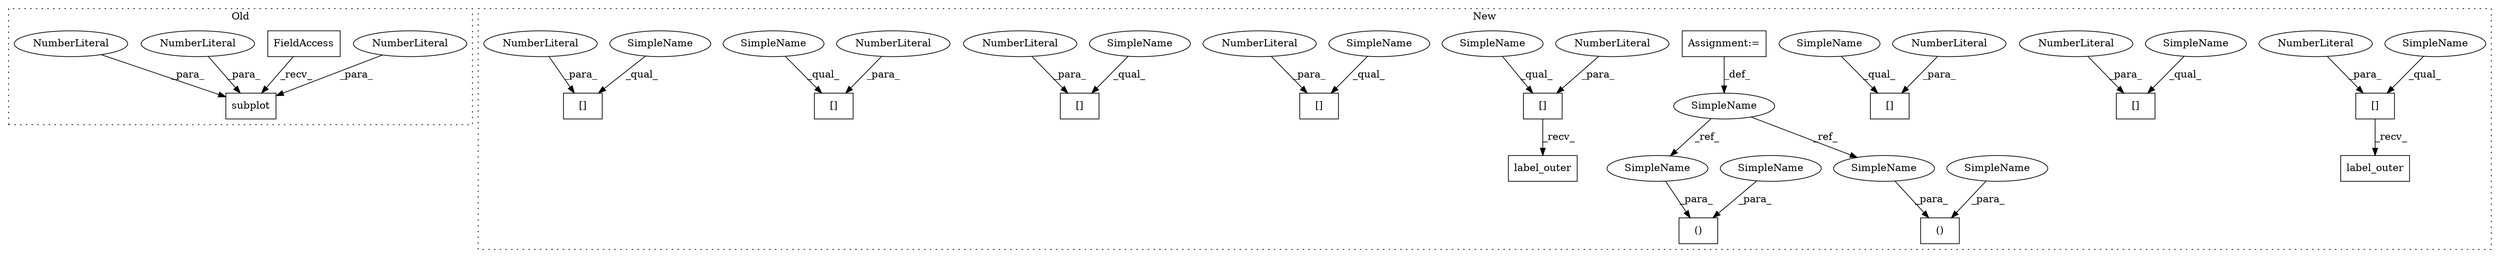 digraph G {
subgraph cluster0 {
1 [label="subplot" a="32" s="1873,1886" l="8,1" shape="box"];
3 [label="NumberLiteral" a="34" s="1885" l="1" shape="ellipse"];
4 [label="FieldAccess" a="22" s="1855" l="10" shape="box"];
6 [label="NumberLiteral" a="34" s="1883" l="1" shape="ellipse"];
7 [label="NumberLiteral" a="34" s="1881" l="1" shape="ellipse"];
label = "Old";
style="dotted";
}
subgraph cluster1 {
2 [label="()" a="106" s="612" l="18" shape="box"];
5 [label="Assignment:=" a="7" s="188" l="3" shape="box"];
8 [label="[]" a="2" s="1695,1699" l="3,1" shape="box"];
9 [label="NumberLiteral" a="34" s="1698" l="1" shape="ellipse"];
10 [label="[]" a="2" s="1878,1882" l="3,1" shape="box"];
11 [label="NumberLiteral" a="34" s="1881" l="1" shape="ellipse"];
12 [label="[]" a="2" s="1529,1533" l="3,1" shape="box"];
13 [label="NumberLiteral" a="34" s="1532" l="1" shape="ellipse"];
14 [label="[]" a="2" s="1724,1728" l="3,1" shape="box"];
15 [label="NumberLiteral" a="34" s="1727" l="1" shape="ellipse"];
16 [label="[]" a="2" s="1683,1687" l="3,1" shape="box"];
17 [label="NumberLiteral" a="34" s="1686" l="1" shape="ellipse"];
18 [label="[]" a="2" s="1890,1894" l="3,1" shape="box"];
19 [label="NumberLiteral" a="34" s="1893" l="1" shape="ellipse"];
20 [label="[]" a="2" s="1497,1501" l="3,1" shape="box"];
21 [label="NumberLiteral" a="34" s="1500" l="1" shape="ellipse"];
22 [label="label_outer" a="32" s="1730" l="13" shape="box"];
23 [label="[]" a="2" s="1485,1489" l="3,1" shape="box"];
24 [label="NumberLiteral" a="34" s="1488" l="1" shape="ellipse"];
25 [label="label_outer" a="32" s="1535" l="13" shape="box"];
26 [label="()" a="106" s="1293" l="18" shape="box"];
27 [label="SimpleName" a="42" s="188" l="3" shape="ellipse"];
28 [label="SimpleName" a="42" s="1309" l="2" shape="ellipse"];
29 [label="SimpleName" a="42" s="1695" l="2" shape="ellipse"];
30 [label="SimpleName" a="42" s="1485" l="2" shape="ellipse"];
31 [label="SimpleName" a="42" s="1529" l="2" shape="ellipse"];
32 [label="SimpleName" a="42" s="1878" l="2" shape="ellipse"];
33 [label="SimpleName" a="42" s="1683" l="2" shape="ellipse"];
34 [label="SimpleName" a="42" s="628" l="2" shape="ellipse"];
35 [label="SimpleName" a="42" s="1724" l="2" shape="ellipse"];
36 [label="SimpleName" a="42" s="1497" l="2" shape="ellipse"];
37 [label="SimpleName" a="42" s="1890" l="2" shape="ellipse"];
38 [label="SimpleName" a="42" s="612" l="3" shape="ellipse"];
39 [label="SimpleName" a="42" s="1293" l="3" shape="ellipse"];
label = "New";
style="dotted";
}
3 -> 1 [label="_para_"];
4 -> 1 [label="_recv_"];
5 -> 27 [label="_def_"];
6 -> 1 [label="_para_"];
7 -> 1 [label="_para_"];
9 -> 8 [label="_para_"];
11 -> 10 [label="_para_"];
12 -> 25 [label="_recv_"];
13 -> 12 [label="_para_"];
14 -> 22 [label="_recv_"];
15 -> 14 [label="_para_"];
17 -> 16 [label="_para_"];
19 -> 18 [label="_para_"];
21 -> 20 [label="_para_"];
24 -> 23 [label="_para_"];
27 -> 39 [label="_ref_"];
27 -> 38 [label="_ref_"];
28 -> 26 [label="_para_"];
29 -> 8 [label="_qual_"];
30 -> 23 [label="_qual_"];
31 -> 12 [label="_qual_"];
32 -> 10 [label="_qual_"];
33 -> 16 [label="_qual_"];
34 -> 2 [label="_para_"];
35 -> 14 [label="_qual_"];
36 -> 20 [label="_qual_"];
37 -> 18 [label="_qual_"];
38 -> 2 [label="_para_"];
39 -> 26 [label="_para_"];
}